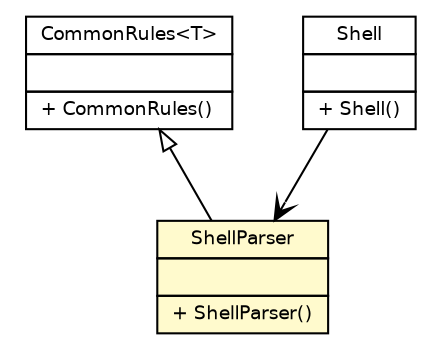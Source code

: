 #!/usr/local/bin/dot
#
# Class diagram 
# Generated by UmlGraph version 4.6 (http://www.spinellis.gr/sw/umlgraph)
#

digraph G {
	edge [fontname="Helvetica",fontsize=10,labelfontname="Helvetica",labelfontsize=10];
	node [fontname="Helvetica",fontsize=10,shape=plaintext];
	// fr.univrennes1.cri.jtacl.lib.misc.CommonRules<T>
	c4544 [label=<<table border="0" cellborder="1" cellspacing="0" cellpadding="2" port="p" href="../lib/misc/CommonRules.html">
		<tr><td><table border="0" cellspacing="0" cellpadding="1">
			<tr><td> CommonRules&lt;T&gt; </td></tr>
		</table></td></tr>
		<tr><td><table border="0" cellspacing="0" cellpadding="1">
			<tr><td align="left">  </td></tr>
		</table></td></tr>
		<tr><td><table border="0" cellspacing="0" cellpadding="1">
			<tr><td align="left"> + CommonRules() </td></tr>
		</table></td></tr>
		</table>>, fontname="Helvetica", fontcolor="black", fontsize=9.0];
	// fr.univrennes1.cri.jtacl.shell.ShellParser
	c4547 [label=<<table border="0" cellborder="1" cellspacing="0" cellpadding="2" port="p" bgcolor="lemonChiffon" href="./ShellParser.html">
		<tr><td><table border="0" cellspacing="0" cellpadding="1">
			<tr><td> ShellParser </td></tr>
		</table></td></tr>
		<tr><td><table border="0" cellspacing="0" cellpadding="1">
			<tr><td align="left">  </td></tr>
		</table></td></tr>
		<tr><td><table border="0" cellspacing="0" cellpadding="1">
			<tr><td align="left"> + ShellParser() </td></tr>
		</table></td></tr>
		</table>>, fontname="Helvetica", fontcolor="black", fontsize=9.0];
	// fr.univrennes1.cri.jtacl.shell.Shell
	c4548 [label=<<table border="0" cellborder="1" cellspacing="0" cellpadding="2" port="p" href="./Shell.html">
		<tr><td><table border="0" cellspacing="0" cellpadding="1">
			<tr><td> Shell </td></tr>
		</table></td></tr>
		<tr><td><table border="0" cellspacing="0" cellpadding="1">
			<tr><td align="left">  </td></tr>
		</table></td></tr>
		<tr><td><table border="0" cellspacing="0" cellpadding="1">
			<tr><td align="left"> + Shell() </td></tr>
		</table></td></tr>
		</table>>, fontname="Helvetica", fontcolor="black", fontsize=9.0];
	//fr.univrennes1.cri.jtacl.shell.ShellParser extends fr.univrennes1.cri.jtacl.lib.misc.CommonRules<java.lang.Object>
	c4544:p -> c4547:p [dir=back,arrowtail=empty];
	// fr.univrennes1.cri.jtacl.shell.Shell NAVASSOC fr.univrennes1.cri.jtacl.shell.ShellParser
	c4548:p -> c4547:p [taillabel="", label="", headlabel="", fontname="Helvetica", fontcolor="black", fontsize=10.0, color="black", arrowhead=open];
}

